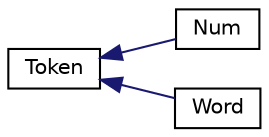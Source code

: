 digraph "Graphical Class Hierarchy"
{
  edge [fontname="Helvetica",fontsize="10",labelfontname="Helvetica",labelfontsize="10"];
  node [fontname="Helvetica",fontsize="10",shape=record];
  rankdir="LR";
  Node0 [label="Token",height=0.2,width=0.4,color="black", fillcolor="white", style="filled",URL="$class_token.html",tooltip="token类 "];
  Node0 -> Node1 [dir="back",color="midnightblue",fontsize="10",style="solid",fontname="Helvetica"];
  Node1 [label="Num",height=0.2,width=0.4,color="black", fillcolor="white", style="filled",URL="$class_num.html",tooltip="数字类 "];
  Node0 -> Node2 [dir="back",color="midnightblue",fontsize="10",style="solid",fontname="Helvetica"];
  Node2 [label="Word",height=0.2,width=0.4,color="black", fillcolor="white", style="filled",URL="$class_word.html",tooltip="字类 "];
}
